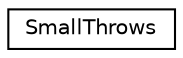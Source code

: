 digraph "Graphical Class Hierarchy"
{
  edge [fontname="Helvetica",fontsize="10",labelfontname="Helvetica",labelfontsize="10"];
  node [fontname="Helvetica",fontsize="10",shape=record];
  rankdir="LR";
  Node0 [label="SmallThrows",height=0.2,width=0.4,color="black", fillcolor="white", style="filled",URL="$struct_small_throws.html"];
}
